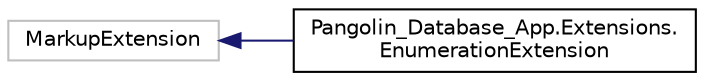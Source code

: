 digraph "Graphical Class Hierarchy"
{
 // LATEX_PDF_SIZE
  edge [fontname="Helvetica",fontsize="10",labelfontname="Helvetica",labelfontsize="10"];
  node [fontname="Helvetica",fontsize="10",shape=record];
  rankdir="LR";
  Node59 [label="MarkupExtension",height=0.2,width=0.4,color="grey75", fillcolor="white", style="filled",tooltip=" "];
  Node59 -> Node0 [dir="back",color="midnightblue",fontsize="10",style="solid",fontname="Helvetica"];
  Node0 [label="Pangolin_Database_App.Extensions.\lEnumerationExtension",height=0.2,width=0.4,color="black", fillcolor="white", style="filled",URL="$class_pangolin___database___app_1_1_extensions_1_1_enumeration_extension.html",tooltip="Markup extension for using enums in WPF as itemsource"];
}
